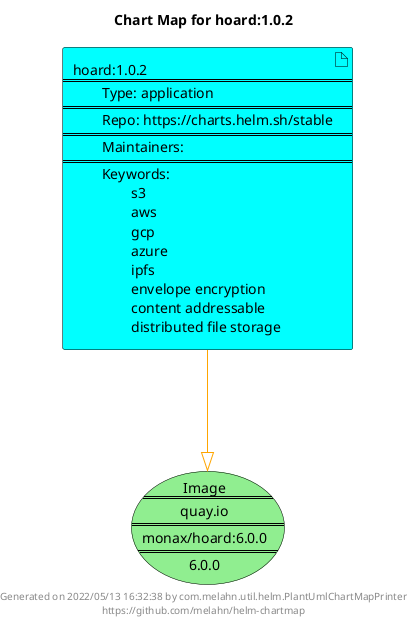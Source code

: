 @startuml
skinparam linetype ortho
skinparam backgroundColor white
skinparam usecaseBorderColor black
skinparam usecaseArrowColor LightSlateGray
skinparam artifactBorderColor black
skinparam artifactArrowColor LightSlateGray

title Chart Map for hoard:1.0.2

'There is one referenced Helm Chart
artifact "hoard:1.0.2\n====\n\tType: application\n====\n\tRepo: https://charts.helm.sh/stable\n====\n\tMaintainers: \n====\n\tKeywords: \n\t\ts3\n\t\taws\n\t\tgcp\n\t\tazure\n\t\tipfs\n\t\tenvelope encryption\n\t\tcontent addressable\n\t\tdistributed file storage" as hoard_1_0_2 #Aqua

'There is one referenced Docker Image
usecase "Image\n====\nquay.io\n====\nmonax/hoard:6.0.0\n====\n6.0.0" as quay_io_monax_hoard_6_0_0 #LightGreen

'Chart Dependencies
hoard_1_0_2--[#orange]-|>quay_io_monax_hoard_6_0_0

center footer Generated on 2022/05/13 16:32:38 by com.melahn.util.helm.PlantUmlChartMapPrinter\nhttps://github.com/melahn/helm-chartmap
@enduml
